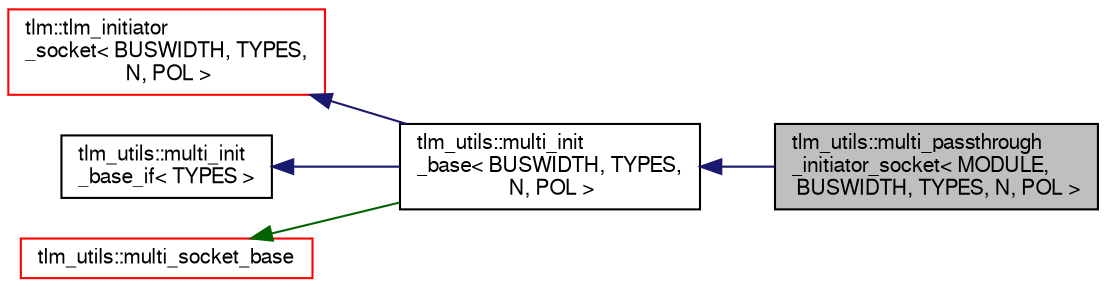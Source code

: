 digraph "tlm_utils::multi_passthrough_initiator_socket&lt; MODULE, BUSWIDTH, TYPES, N, POL &gt;"
{
  edge [fontname="FreeSans",fontsize="10",labelfontname="FreeSans",labelfontsize="10"];
  node [fontname="FreeSans",fontsize="10",shape=record];
  rankdir="LR";
  Node0 [label="tlm_utils::multi_passthrough\l_initiator_socket\< MODULE,\l BUSWIDTH, TYPES, N, POL \>",height=0.2,width=0.4,color="black", fillcolor="grey75", style="filled", fontcolor="black"];
  Node1 -> Node0 [dir="back",color="midnightblue",fontsize="10",style="solid",fontname="FreeSans"];
  Node1 [label="tlm_utils::multi_init\l_base\< BUSWIDTH, TYPES,\l N, POL \>",height=0.2,width=0.4,color="black", fillcolor="white", style="filled",URL="$a02603.html"];
  Node2 -> Node1 [dir="back",color="midnightblue",fontsize="10",style="solid",fontname="FreeSans"];
  Node2 [label="tlm::tlm_initiator\l_socket\< BUSWIDTH, TYPES,\l N, POL \>",height=0.2,width=0.4,color="red", fillcolor="white", style="filled",URL="$a02519.html"];
  Node10 -> Node1 [dir="back",color="midnightblue",fontsize="10",style="solid",fontname="FreeSans"];
  Node10 [label="tlm_utils::multi_init\l_base_if\< TYPES \>",height=0.2,width=0.4,color="black", fillcolor="white", style="filled",URL="$a02599.html"];
  Node11 -> Node1 [dir="back",color="darkgreen",fontsize="10",style="solid",fontname="FreeSans"];
  Node11 [label="tlm_utils::multi_socket_base",height=0.2,width=0.4,color="red", fillcolor="white", style="filled",URL="$a02539.html"];
}
